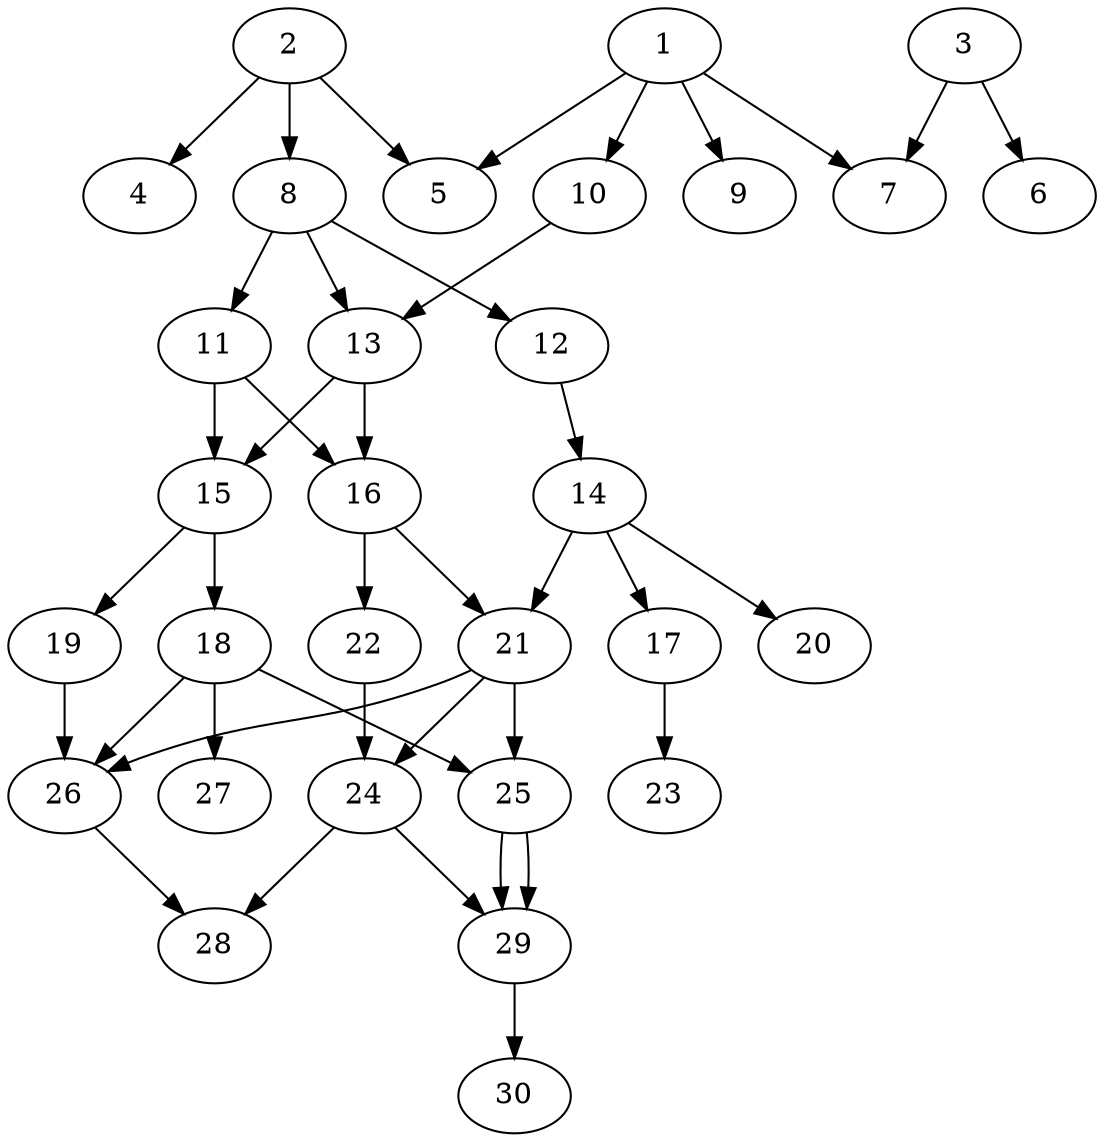 // DAG automatically generated by daggen at Fri Jul 29 10:40:32 2022
// daggen.exe --dot -n 30 --ccr 0.5 --fat 0.5 --regular 0.5 --density 0.5 -o data\30/random_30_67.gv 
digraph G {
  1 [compute_size="782757789696", trans_size="874698", result_size="54272", ram="15439232",alpha="0.20"]
  1 -> 5 [size ="54272"]
  1 -> 7 [size ="54272"]
  1 -> 9 [size ="54272"]
  1 -> 10 [size ="54272"]
  2 [compute_size="16923727872", trans_size="851201", result_size="54272", ram="37814816",alpha="0.17"]
  2 -> 4 [size ="54272"]
  2 -> 5 [size ="54272"]
  2 -> 8 [size ="54272"]
  3 [compute_size="266043617725", trans_size="694810", result_size="54272", ram="1998992",alpha="0.10"]
  3 -> 6 [size ="54272"]
  3 -> 7 [size ="54272"]
  4 [compute_size="28991029248", trans_size="277809", result_size="0", ram="14670992",alpha="0.19"]
  5 [compute_size="28991029248", trans_size="467768", result_size="0", ram="41884112",alpha="0.05"]
  6 [compute_size="1073741824000", trans_size="251243", result_size="0", ram="31896992",alpha="0.02"]
  7 [compute_size="549755813888", trans_size="415275", result_size="0", ram="50974688",alpha="0.13"]
  8 [compute_size="10013331456", trans_size="58728", result_size="54272", ram="46344656",alpha="0.04"]
  8 -> 11 [size ="54272"]
  8 -> 12 [size ="54272"]
  8 -> 13 [size ="54272"]
  9 [compute_size="29351731200", trans_size="130338", result_size="0", ram="45486128",alpha="0.15"]
  10 [compute_size="5718835200", trans_size="875465", result_size="74752", ram="3882368",alpha="0.10"]
  10 -> 13 [size ="74752"]
  11 [compute_size="28991029248", trans_size="304919", result_size="29696", ram="21436256",alpha="0.11"]
  11 -> 15 [size ="29696"]
  11 -> 16 [size ="29696"]
  12 [compute_size="2792345600", trans_size="622784", result_size="1024", ram="13311920",alpha="0.08"]
  12 -> 14 [size ="1024"]
  13 [compute_size="5828861952", trans_size="710890", result_size="13312", ram="27651872",alpha="0.16"]
  13 -> 15 [size ="13312"]
  13 -> 16 [size ="13312"]
  14 [compute_size="549755813888", trans_size="154698", result_size="91136", ram="30127664",alpha="0.07"]
  14 -> 17 [size ="91136"]
  14 -> 20 [size ="91136"]
  14 -> 21 [size ="91136"]
  15 [compute_size="32133873664", trans_size="622497", result_size="91136", ram="31645136",alpha="0.14"]
  15 -> 18 [size ="91136"]
  15 -> 19 [size ="91136"]
  16 [compute_size="28991029248", trans_size="1033615", result_size="29696", ram="11989280",alpha="0.06"]
  16 -> 21 [size ="29696"]
  16 -> 22 [size ="29696"]
  17 [compute_size="1073741824000", trans_size="9496", result_size="1024", ram="34179536",alpha="0.20"]
  17 -> 23 [size ="1024"]
  18 [compute_size="13441794048", trans_size="819999", result_size="13312", ram="28464464",alpha="0.07"]
  18 -> 25 [size ="13312"]
  18 -> 26 [size ="13312"]
  18 -> 27 [size ="13312"]
  19 [compute_size="37018624000", trans_size="356357", result_size="1024", ram="31863728",alpha="0.13"]
  19 -> 26 [size ="1024"]
  20 [compute_size="287433745623", trans_size="705743", result_size="0", ram="41199824",alpha="0.14"]
  21 [compute_size="231928233984", trans_size="294753", result_size="13312", ram="24060944",alpha="0.10"]
  21 -> 24 [size ="13312"]
  21 -> 25 [size ="13312"]
  21 -> 26 [size ="13312"]
  22 [compute_size="28991029248", trans_size="1036939", result_size="29696", ram="30905408",alpha="0.13"]
  22 -> 24 [size ="29696"]
  23 [compute_size="1484529664", trans_size="616678", result_size="0", ram="26774336",alpha="0.19"]
  24 [compute_size="1073741824000", trans_size="603731", result_size="1024", ram="31572272",alpha="0.10"]
  24 -> 28 [size ="1024"]
  24 -> 29 [size ="1024"]
  25 [compute_size="1794473984", trans_size="238584", result_size="70656", ram="30281312",alpha="0.20"]
  25 -> 29 [size ="70656"]
  25 -> 29 [size ="70656"]
  26 [compute_size="652947488303", trans_size="383946", result_size="9216", ram="21650096",alpha="0.00"]
  26 -> 28 [size ="9216"]
  27 [compute_size="8589934592", trans_size="825786", result_size="0", ram="18911360",alpha="0.04"]
  28 [compute_size="231928233984", trans_size="381772", result_size="0", ram="11190944",alpha="0.12"]
  29 [compute_size="68719476736", trans_size="599991", result_size="74752", ram="41603744",alpha="0.18"]
  29 -> 30 [size ="74752"]
  30 [compute_size="549755813888", trans_size="723965", result_size="0", ram="15136688",alpha="0.20"]
}
